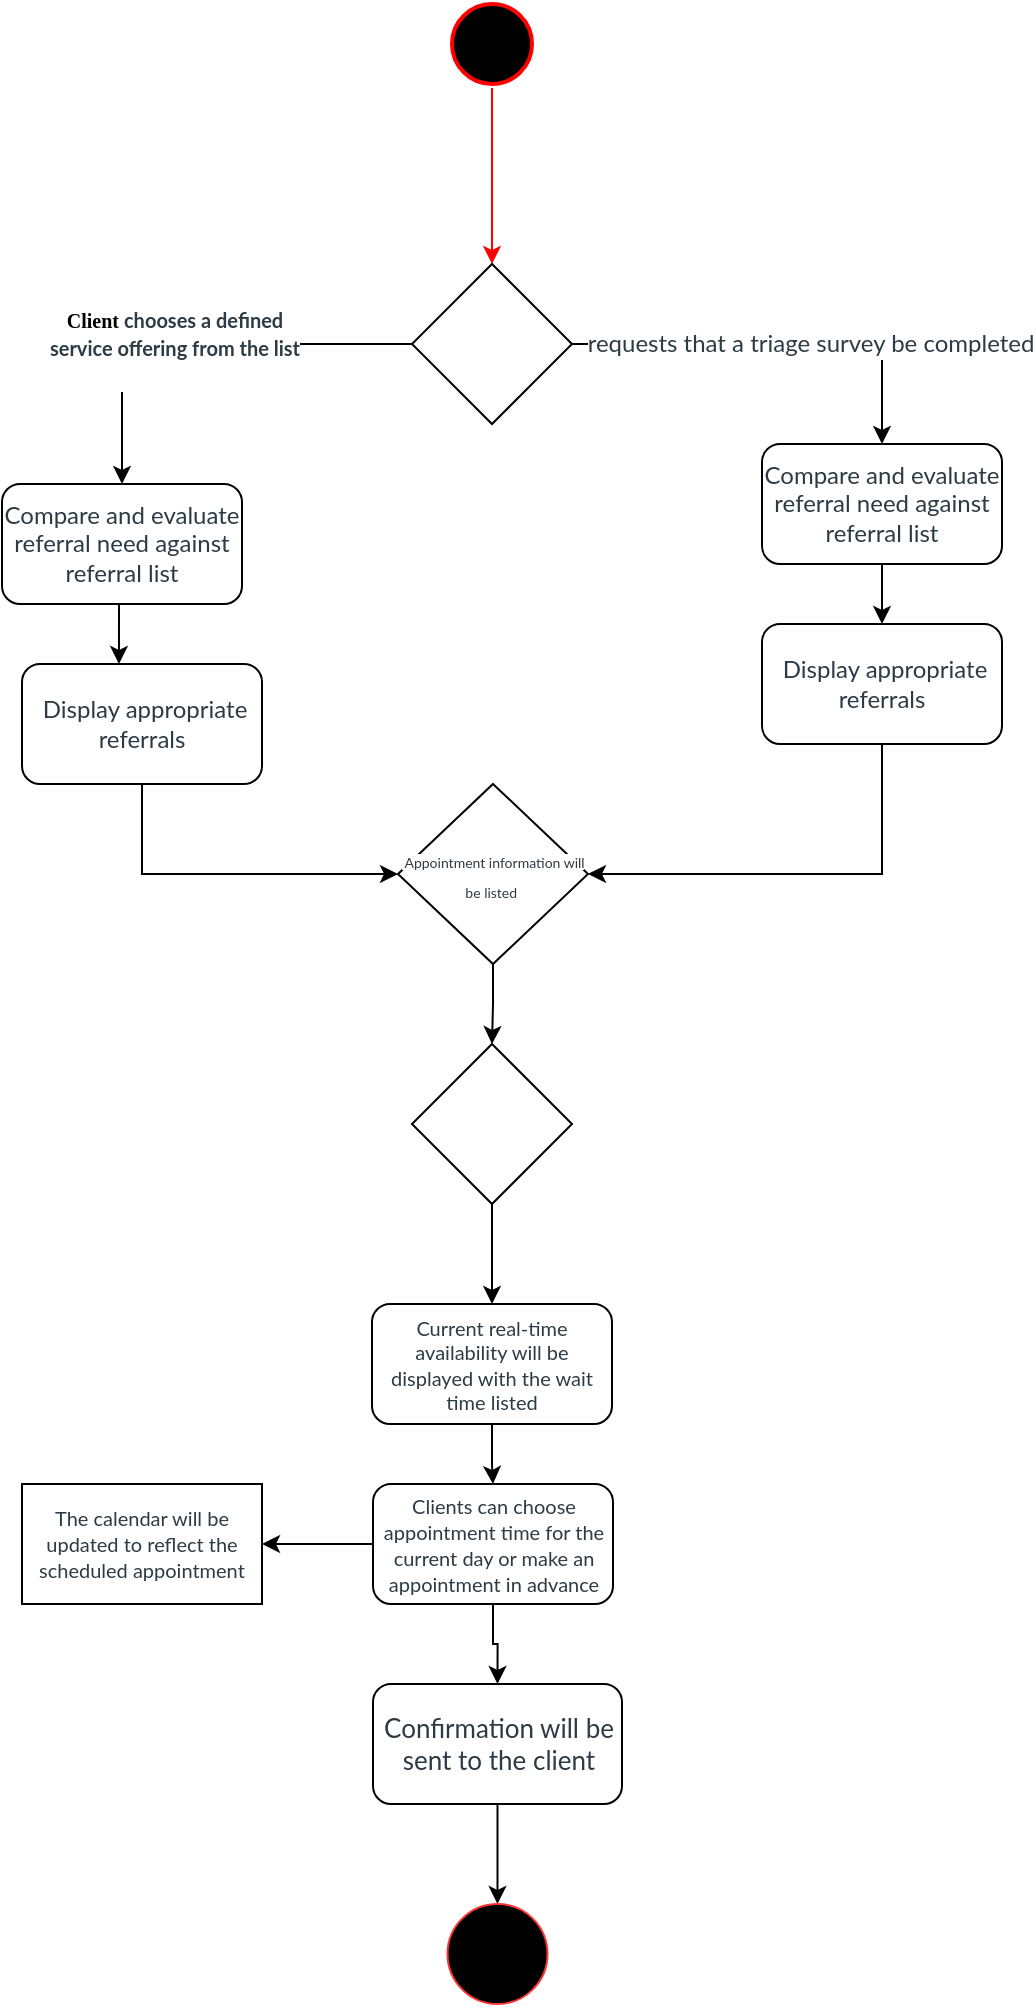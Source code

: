 <mxfile version="16.6.2" type="github">
  <diagram id="TYROoGDcu9tdVPNurXOH" name="Page-1">
    <mxGraphModel dx="699" dy="502" grid="1" gridSize="10" guides="1" tooltips="1" connect="1" arrows="1" fold="1" page="1" pageScale="1" pageWidth="850" pageHeight="1100" background="#FFFFFF" math="0" shadow="0">
      <root>
        <mxCell id="0" />
        <mxCell id="1" parent="0" />
        <mxCell id="vTX-KcL99bvoVYK80CGo-35" style="edgeStyle=orthogonalEdgeStyle;rounded=0;orthogonalLoop=1;jettySize=auto;html=1;exitX=0.5;exitY=0;exitDx=0;exitDy=0;entryX=0.5;entryY=0;entryDx=0;entryDy=0;fontFamily=Times New Roman;fontSize=12;fillColor=#e51400;strokeColor=#FF0000;" parent="1" source="vTX-KcL99bvoVYK80CGo-1" target="vTX-KcL99bvoVYK80CGo-5" edge="1">
          <mxGeometry relative="1" as="geometry" />
        </mxCell>
        <mxCell id="vTX-KcL99bvoVYK80CGo-1" value="" style="ellipse;whiteSpace=wrap;html=1;aspect=fixed;fillColor=#000000;direction=west;strokeColor=#FF0000;perimeterSpacing=2;strokeWidth=2;" parent="1" vertex="1">
          <mxGeometry x="405" y="10" width="40" height="40" as="geometry" />
        </mxCell>
        <mxCell id="vTX-KcL99bvoVYK80CGo-20" style="edgeStyle=orthogonalEdgeStyle;rounded=0;orthogonalLoop=1;jettySize=auto;html=1;exitX=0.5;exitY=1;exitDx=0;exitDy=0;entryX=0;entryY=0.5;entryDx=0;entryDy=0;fontFamily=Times New Roman;fontSize=12;startArrow=none;" parent="1" source="dVFIZh0KzjIvkZrNiO29-1" target="vTX-KcL99bvoVYK80CGo-6" edge="1">
          <mxGeometry relative="1" as="geometry" />
        </mxCell>
        <mxCell id="dVFIZh0KzjIvkZrNiO29-3" style="edgeStyle=orthogonalEdgeStyle;rounded=0;orthogonalLoop=1;jettySize=auto;html=1;exitX=0.5;exitY=1;exitDx=0;exitDy=0;entryX=0.404;entryY=0;entryDx=0;entryDy=0;entryPerimeter=0;fontSize=12;" edge="1" parent="1" source="vTX-KcL99bvoVYK80CGo-2" target="dVFIZh0KzjIvkZrNiO29-1">
          <mxGeometry relative="1" as="geometry" />
        </mxCell>
        <mxCell id="vTX-KcL99bvoVYK80CGo-2" value="&lt;span style=&quot;color: rgb(45 , 59 , 69) ; font-family: &amp;#34;lato extended&amp;#34; , &amp;#34;lato&amp;#34; , &amp;#34;helvetica neue&amp;#34; , &amp;#34;helvetica&amp;#34; , &amp;#34;arial&amp;#34; , sans-serif ; background-color: rgb(255 , 255 , 255)&quot;&gt;Compare and evaluate referral need against referral list&lt;/span&gt;" style="rounded=1;whiteSpace=wrap;html=1;fillColor=#FFFFFF;gradientColor=none;" parent="1" vertex="1">
          <mxGeometry x="180" y="250" width="120" height="60" as="geometry" />
        </mxCell>
        <mxCell id="vTX-KcL99bvoVYK80CGo-22" style="edgeStyle=orthogonalEdgeStyle;rounded=0;orthogonalLoop=1;jettySize=auto;html=1;exitX=0.5;exitY=1;exitDx=0;exitDy=0;entryX=1;entryY=0.5;entryDx=0;entryDy=0;fontFamily=Times New Roman;fontSize=12;startArrow=none;" parent="1" source="dVFIZh0KzjIvkZrNiO29-4" target="vTX-KcL99bvoVYK80CGo-6" edge="1">
          <mxGeometry relative="1" as="geometry" />
        </mxCell>
        <mxCell id="dVFIZh0KzjIvkZrNiO29-6" style="edgeStyle=orthogonalEdgeStyle;rounded=0;orthogonalLoop=1;jettySize=auto;html=1;exitX=0.5;exitY=1;exitDx=0;exitDy=0;entryX=0.5;entryY=0;entryDx=0;entryDy=0;fontSize=12;" edge="1" parent="1" source="vTX-KcL99bvoVYK80CGo-3" target="dVFIZh0KzjIvkZrNiO29-4">
          <mxGeometry relative="1" as="geometry" />
        </mxCell>
        <mxCell id="vTX-KcL99bvoVYK80CGo-3" value="&lt;span style=&quot;color: rgb(45 , 59 , 69) ; font-family: &amp;#34;lato extended&amp;#34; , &amp;#34;lato&amp;#34; , &amp;#34;helvetica neue&amp;#34; , &amp;#34;helvetica&amp;#34; , &amp;#34;arial&amp;#34; , sans-serif ; background-color: rgb(255 , 255 , 255)&quot;&gt;Compare and evaluate referral need against referral list&lt;/span&gt;" style="rounded=1;whiteSpace=wrap;html=1;fillColor=#FFFFFF;gradientColor=none;" parent="1" vertex="1">
          <mxGeometry x="560" y="230" width="120" height="60" as="geometry" />
        </mxCell>
        <mxCell id="vTX-KcL99bvoVYK80CGo-15" style="edgeStyle=orthogonalEdgeStyle;rounded=0;orthogonalLoop=1;jettySize=auto;html=1;exitX=1;exitY=0.5;exitDx=0;exitDy=0;entryX=0.5;entryY=0;entryDx=0;entryDy=0;fontFamily=Times New Roman;fontSize=12;" parent="1" source="vTX-KcL99bvoVYK80CGo-5" target="vTX-KcL99bvoVYK80CGo-3" edge="1">
          <mxGeometry relative="1" as="geometry" />
        </mxCell>
        <mxCell id="vTX-KcL99bvoVYK80CGo-17" value="&lt;span style=&quot;color: rgb(45 , 59 , 69) ; font-family: &amp;#34;lato extended&amp;#34; , &amp;#34;lato&amp;#34; , &amp;#34;helvetica neue&amp;#34; , &amp;#34;helvetica&amp;#34; , &amp;#34;arial&amp;#34; , sans-serif&quot;&gt;requests that a triage survey be completed&lt;/span&gt;" style="edgeLabel;html=1;align=center;verticalAlign=middle;resizable=0;points=[];fontSize=12;fontFamily=Times New Roman;" parent="vTX-KcL99bvoVYK80CGo-15" vertex="1" connectable="0">
          <mxGeometry x="0.163" relative="1" as="geometry">
            <mxPoint as="offset" />
          </mxGeometry>
        </mxCell>
        <mxCell id="vTX-KcL99bvoVYK80CGo-13" style="edgeStyle=orthogonalEdgeStyle;rounded=0;orthogonalLoop=1;jettySize=auto;html=1;exitX=0;exitY=0.5;exitDx=0;exitDy=0;fontFamily=Times New Roman;fontSize=12;" parent="1" source="vTX-KcL99bvoVYK80CGo-5" target="vTX-KcL99bvoVYK80CGo-2" edge="1">
          <mxGeometry relative="1" as="geometry" />
        </mxCell>
        <mxCell id="vTX-KcL99bvoVYK80CGo-16" value="&lt;font style=&quot;font-size: 10px&quot;&gt;&lt;b&gt;&lt;font style=&quot;font-size: 10px&quot;&gt;Client&amp;nbsp;&lt;span style=&quot;color: rgb(45 , 59 , 69) ; font-family: &amp;#34;lato extended&amp;#34; , &amp;#34;lato&amp;#34; , &amp;#34;helvetica neue&amp;#34; , &amp;#34;helvetica&amp;#34; , &amp;#34;arial&amp;#34; , sans-serif&quot;&gt;chooses a defined &lt;br&gt;service offering from the list&lt;/span&gt;&lt;/font&gt;&lt;font style=&quot;font-size: 10px&quot;&gt;&lt;br&gt;&lt;/font&gt;&lt;/b&gt;&lt;span style=&quot;font-weight: bold&quot;&gt;&amp;nbsp;&lt;/span&gt;&lt;/font&gt;" style="edgeLabel;html=1;align=center;verticalAlign=middle;resizable=0;points=[];fontSize=12;fontFamily=Times New Roman;" parent="vTX-KcL99bvoVYK80CGo-13" vertex="1" connectable="0">
          <mxGeometry x="0.106" y="2" relative="1" as="geometry">
            <mxPoint as="offset" />
          </mxGeometry>
        </mxCell>
        <mxCell id="vTX-KcL99bvoVYK80CGo-5" value="" style="rhombus;whiteSpace=wrap;html=1;fillColor=#FFFFFF;gradientColor=none;" parent="1" vertex="1">
          <mxGeometry x="385" y="140" width="80" height="80" as="geometry" />
        </mxCell>
        <mxCell id="vTX-KcL99bvoVYK80CGo-23" style="edgeStyle=orthogonalEdgeStyle;rounded=0;orthogonalLoop=1;jettySize=auto;html=1;exitX=0.5;exitY=1;exitDx=0;exitDy=0;entryX=0.5;entryY=0;entryDx=0;entryDy=0;fontFamily=Times New Roman;fontSize=12;" parent="1" source="vTX-KcL99bvoVYK80CGo-6" target="vTX-KcL99bvoVYK80CGo-7" edge="1">
          <mxGeometry relative="1" as="geometry" />
        </mxCell>
        <mxCell id="vTX-KcL99bvoVYK80CGo-6" value="&lt;span style=&quot;color: rgb(45 , 59 , 69) ; font-family: &amp;#34;lato extended&amp;#34; , &amp;#34;lato&amp;#34; , &amp;#34;helvetica neue&amp;#34; , &amp;#34;helvetica&amp;#34; , &amp;#34;arial&amp;#34; , sans-serif ; background-color: rgb(255 , 255 , 255) ; font-size: 7px&quot;&gt;&amp;nbsp;Appointment information will be listed&amp;nbsp;&lt;/span&gt;" style="rhombus;whiteSpace=wrap;html=1;fillColor=#FFFFFF;gradientColor=none;" parent="1" vertex="1">
          <mxGeometry x="378" y="400" width="95" height="90" as="geometry" />
        </mxCell>
        <mxCell id="dVFIZh0KzjIvkZrNiO29-8" style="edgeStyle=orthogonalEdgeStyle;rounded=0;orthogonalLoop=1;jettySize=auto;html=1;exitX=0.5;exitY=1;exitDx=0;exitDy=0;fontSize=10;" edge="1" parent="1" source="vTX-KcL99bvoVYK80CGo-7" target="dVFIZh0KzjIvkZrNiO29-7">
          <mxGeometry relative="1" as="geometry" />
        </mxCell>
        <mxCell id="vTX-KcL99bvoVYK80CGo-7" value="" style="rhombus;whiteSpace=wrap;html=1;fillColor=#FFFFFF;gradientColor=none;" parent="1" vertex="1">
          <mxGeometry x="385" y="530" width="80" height="80" as="geometry" />
        </mxCell>
        <mxCell id="dVFIZh0KzjIvkZrNiO29-1" value="&lt;span style=&quot;color: rgb(45 , 59 , 69) ; font-family: &amp;#34;lato extended&amp;#34; , &amp;#34;lato&amp;#34; , &amp;#34;helvetica neue&amp;#34; , &amp;#34;helvetica&amp;#34; , &amp;#34;arial&amp;#34; , sans-serif ; background-color: rgb(255 , 255 , 255)&quot;&gt;&amp;nbsp;Display appropriate referrals&lt;/span&gt;" style="rounded=1;whiteSpace=wrap;html=1;fontSize=12;" vertex="1" parent="1">
          <mxGeometry x="190" y="340" width="120" height="60" as="geometry" />
        </mxCell>
        <mxCell id="dVFIZh0KzjIvkZrNiO29-4" value="&lt;span style=&quot;color: rgb(45 , 59 , 69) ; font-family: &amp;#34;lato extended&amp;#34; , &amp;#34;lato&amp;#34; , &amp;#34;helvetica neue&amp;#34; , &amp;#34;helvetica&amp;#34; , &amp;#34;arial&amp;#34; , sans-serif ; background-color: rgb(255 , 255 , 255)&quot;&gt;&amp;nbsp;Display appropriate referrals&lt;/span&gt;" style="rounded=1;whiteSpace=wrap;html=1;fontSize=12;" vertex="1" parent="1">
          <mxGeometry x="560" y="320" width="120" height="60" as="geometry" />
        </mxCell>
        <mxCell id="dVFIZh0KzjIvkZrNiO29-13" style="edgeStyle=orthogonalEdgeStyle;rounded=0;orthogonalLoop=1;jettySize=auto;html=1;exitX=0.5;exitY=1;exitDx=0;exitDy=0;fontSize=10;" edge="1" parent="1" source="dVFIZh0KzjIvkZrNiO29-7" target="dVFIZh0KzjIvkZrNiO29-9">
          <mxGeometry relative="1" as="geometry" />
        </mxCell>
        <mxCell id="dVFIZh0KzjIvkZrNiO29-7" value="&lt;span style=&quot;color: rgb(45 , 59 , 69) ; font-family: &amp;#34;lato extended&amp;#34; , &amp;#34;lato&amp;#34; , &amp;#34;helvetica neue&amp;#34; , &amp;#34;helvetica&amp;#34; , &amp;#34;arial&amp;#34; , sans-serif ; font-size: 10px ; background-color: rgb(255 , 255 , 255)&quot;&gt;Current real-time availability will be displayed with the wait time listed&lt;/span&gt;" style="rounded=1;whiteSpace=wrap;html=1;fontSize=7;" vertex="1" parent="1">
          <mxGeometry x="365" y="660" width="120" height="60" as="geometry" />
        </mxCell>
        <mxCell id="dVFIZh0KzjIvkZrNiO29-12" style="edgeStyle=orthogonalEdgeStyle;rounded=0;orthogonalLoop=1;jettySize=auto;html=1;exitX=0;exitY=0.5;exitDx=0;exitDy=0;entryX=1;entryY=0.5;entryDx=0;entryDy=0;fontSize=10;" edge="1" parent="1" source="dVFIZh0KzjIvkZrNiO29-9" target="dVFIZh0KzjIvkZrNiO29-11">
          <mxGeometry relative="1" as="geometry" />
        </mxCell>
        <mxCell id="dVFIZh0KzjIvkZrNiO29-14" style="edgeStyle=orthogonalEdgeStyle;rounded=0;orthogonalLoop=1;jettySize=auto;html=1;exitX=0.5;exitY=1;exitDx=0;exitDy=0;entryX=0.5;entryY=0;entryDx=0;entryDy=0;fontSize=10;" edge="1" parent="1" source="dVFIZh0KzjIvkZrNiO29-9" target="dVFIZh0KzjIvkZrNiO29-10">
          <mxGeometry relative="1" as="geometry" />
        </mxCell>
        <mxCell id="dVFIZh0KzjIvkZrNiO29-9" value="&lt;span style=&quot;color: rgb(45 , 59 , 69) ; font-family: &amp;#34;lato extended&amp;#34; , &amp;#34;lato&amp;#34; , &amp;#34;helvetica neue&amp;#34; , &amp;#34;helvetica&amp;#34; , &amp;#34;arial&amp;#34; , sans-serif ; font-style: normal ; font-weight: 400 ; letter-spacing: normal ; text-indent: 0px ; text-transform: none ; word-spacing: 0px ; background-color: rgb(255 , 255 , 255) ; display: inline ; float: none&quot;&gt;&lt;font style=&quot;font-size: 10px&quot;&gt;Clients can choose appointment time for the current day or make an appointment in advance&lt;/font&gt;&lt;/span&gt;" style="rounded=1;whiteSpace=wrap;html=1;fontSize=10;" vertex="1" parent="1">
          <mxGeometry x="365.5" y="750" width="120" height="60" as="geometry" />
        </mxCell>
        <mxCell id="dVFIZh0KzjIvkZrNiO29-16" style="edgeStyle=orthogonalEdgeStyle;rounded=0;orthogonalLoop=1;jettySize=auto;html=1;exitX=0.5;exitY=1;exitDx=0;exitDy=0;fontSize=13;" edge="1" parent="1" source="dVFIZh0KzjIvkZrNiO29-10" target="dVFIZh0KzjIvkZrNiO29-15">
          <mxGeometry relative="1" as="geometry" />
        </mxCell>
        <mxCell id="dVFIZh0KzjIvkZrNiO29-10" value="&lt;span style=&quot;color: rgb(45 , 59 , 69) ; font-family: &amp;#34;lato extended&amp;#34; , &amp;#34;lato&amp;#34; , &amp;#34;helvetica neue&amp;#34; , &amp;#34;helvetica&amp;#34; , &amp;#34;arial&amp;#34; , sans-serif ; font-size: 13px ; background-color: rgb(255 , 255 , 255)&quot;&gt;Confirmation will be sent to the client&lt;/span&gt;" style="rounded=1;whiteSpace=wrap;html=1;fontSize=10;" vertex="1" parent="1">
          <mxGeometry x="365.5" y="850" width="124.5" height="60" as="geometry" />
        </mxCell>
        <mxCell id="dVFIZh0KzjIvkZrNiO29-11" value="&lt;span style=&quot;color: rgb(45 , 59 , 69) ; font-family: &amp;#34;lato extended&amp;#34; , &amp;#34;lato&amp;#34; , &amp;#34;helvetica neue&amp;#34; , &amp;#34;helvetica&amp;#34; , &amp;#34;arial&amp;#34; , sans-serif ; background-color: rgb(255 , 255 , 255)&quot;&gt;The calendar will be updated to reflect the scheduled appointmen&lt;font size=&quot;1&quot;&gt;t&lt;/font&gt;&lt;/span&gt;" style="rounded=0;whiteSpace=wrap;html=1;fontSize=10;" vertex="1" parent="1">
          <mxGeometry x="190" y="750" width="120" height="60" as="geometry" />
        </mxCell>
        <mxCell id="dVFIZh0KzjIvkZrNiO29-15" value="" style="ellipse;whiteSpace=wrap;html=1;aspect=fixed;fontSize=13;fillColor=#000000;strokeColor=#FF3333;" vertex="1" parent="1">
          <mxGeometry x="402.75" y="960" width="50" height="50" as="geometry" />
        </mxCell>
      </root>
    </mxGraphModel>
  </diagram>
</mxfile>
